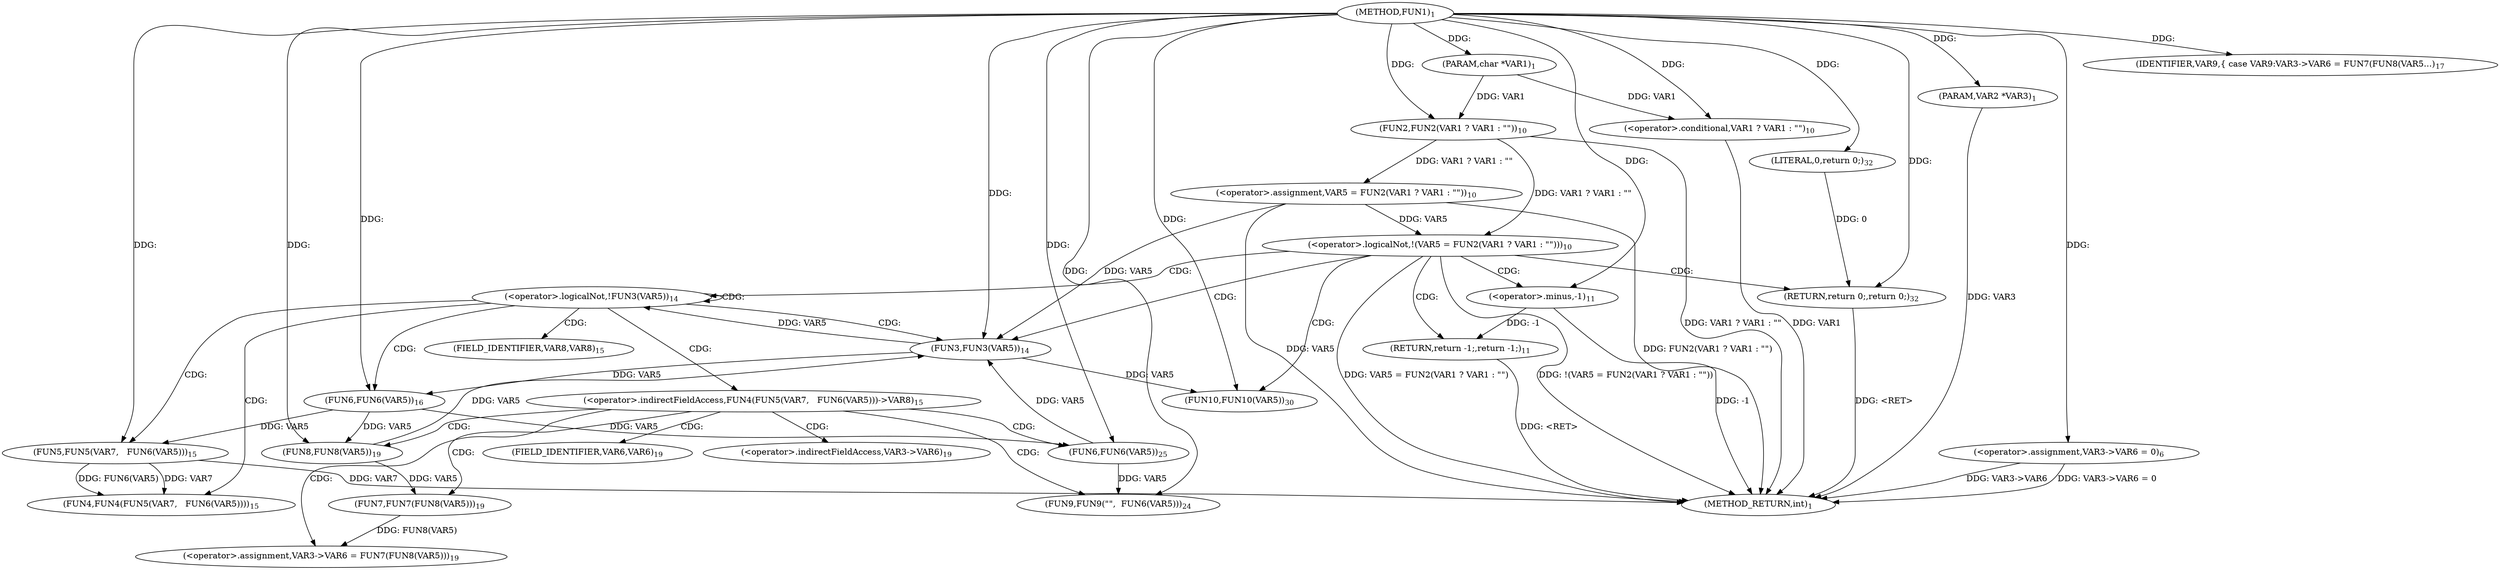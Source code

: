 digraph "FUN1" {  
"8" [label = <(METHOD,FUN1)<SUB>1</SUB>> ]
"65" [label = <(METHOD_RETURN,int)<SUB>1</SUB>> ]
"9" [label = <(PARAM,char *VAR1)<SUB>1</SUB>> ]
"10" [label = <(PARAM,VAR2 *VAR3)<SUB>1</SUB>> ]
"13" [label = <(&lt;operator&gt;.assignment,VAR3-&gt;VAR6 = 0)<SUB>6</SUB>> ]
"61" [label = <(FUN10,FUN10(VAR5))<SUB>30</SUB>> ]
"63" [label = <(RETURN,return 0;,return 0;)<SUB>32</SUB>> ]
"19" [label = <(&lt;operator&gt;.logicalNot,!(VAR5 = FUN2(VAR1 ? VAR1 : &quot;&quot;)))<SUB>10</SUB>> ]
"32" [label = <(&lt;operator&gt;.logicalNot,!FUN3(VAR5))<SUB>14</SUB>> ]
"64" [label = <(LITERAL,0,return 0;)<SUB>32</SUB>> ]
"28" [label = <(RETURN,return -1;,return -1;)<SUB>11</SUB>> ]
"20" [label = <(&lt;operator&gt;.assignment,VAR5 = FUN2(VAR1 ? VAR1 : &quot;&quot;))<SUB>10</SUB>> ]
"29" [label = <(&lt;operator&gt;.minus,-1)<SUB>11</SUB>> ]
"33" [label = <(FUN3,FUN3(VAR5))<SUB>14</SUB>> ]
"22" [label = <(FUN2,FUN2(VAR1 ? VAR1 : &quot;&quot;))<SUB>10</SUB>> ]
"46" [label = <(IDENTIFIER,VAR9,{
 		case VAR9:

			VAR3-&gt;VAR6 = FUN7(FUN8(VAR5...)<SUB>17</SUB>> ]
"47" [label = <(&lt;operator&gt;.assignment,VAR3-&gt;VAR6 = FUN7(FUN8(VAR5)))<SUB>19</SUB>> ]
"56" [label = <(FUN9,FUN9(&quot;&quot;,
			  FUN6(VAR5)))<SUB>24</SUB>> ]
"23" [label = <(&lt;operator&gt;.conditional,VAR1 ? VAR1 : &quot;&quot;)<SUB>10</SUB>> ]
"38" [label = <(FUN4,FUN4(FUN5(VAR7,
 		  FUN6(VAR5))))<SUB>15</SUB>> ]
"39" [label = <(FUN5,FUN5(VAR7,
 		  FUN6(VAR5)))<SUB>15</SUB>> ]
"51" [label = <(FUN7,FUN7(FUN8(VAR5)))<SUB>19</SUB>> ]
"58" [label = <(FUN6,FUN6(VAR5))<SUB>25</SUB>> ]
"41" [label = <(FUN6,FUN6(VAR5))<SUB>16</SUB>> ]
"52" [label = <(FUN8,FUN8(VAR5))<SUB>19</SUB>> ]
"37" [label = <(&lt;operator&gt;.indirectFieldAccess,FUN4(FUN5(VAR7,
 		  FUN6(VAR5)))-&gt;VAR8)<SUB>15</SUB>> ]
"43" [label = <(FIELD_IDENTIFIER,VAR8,VAR8)<SUB>15</SUB>> ]
"48" [label = <(&lt;operator&gt;.indirectFieldAccess,VAR3-&gt;VAR6)<SUB>19</SUB>> ]
"50" [label = <(FIELD_IDENTIFIER,VAR6,VAR6)<SUB>19</SUB>> ]
  "28" -> "65"  [ label = "DDG: &lt;RET&gt;"] 
  "63" -> "65"  [ label = "DDG: &lt;RET&gt;"] 
  "10" -> "65"  [ label = "DDG: VAR3"] 
  "13" -> "65"  [ label = "DDG: VAR3-&gt;VAR6"] 
  "13" -> "65"  [ label = "DDG: VAR3-&gt;VAR6 = 0"] 
  "20" -> "65"  [ label = "DDG: VAR5"] 
  "23" -> "65"  [ label = "DDG: VAR1"] 
  "22" -> "65"  [ label = "DDG: VAR1 ? VAR1 : &quot;&quot;"] 
  "20" -> "65"  [ label = "DDG: FUN2(VAR1 ? VAR1 : &quot;&quot;)"] 
  "19" -> "65"  [ label = "DDG: VAR5 = FUN2(VAR1 ? VAR1 : &quot;&quot;)"] 
  "19" -> "65"  [ label = "DDG: !(VAR5 = FUN2(VAR1 ? VAR1 : &quot;&quot;))"] 
  "29" -> "65"  [ label = "DDG: -1"] 
  "39" -> "65"  [ label = "DDG: VAR7"] 
  "8" -> "9"  [ label = "DDG: "] 
  "8" -> "10"  [ label = "DDG: "] 
  "8" -> "13"  [ label = "DDG: "] 
  "64" -> "63"  [ label = "DDG: 0"] 
  "8" -> "63"  [ label = "DDG: "] 
  "33" -> "61"  [ label = "DDG: VAR5"] 
  "8" -> "61"  [ label = "DDG: "] 
  "8" -> "64"  [ label = "DDG: "] 
  "20" -> "19"  [ label = "DDG: VAR5"] 
  "22" -> "19"  [ label = "DDG: VAR1 ? VAR1 : &quot;&quot;"] 
  "29" -> "28"  [ label = "DDG: -1"] 
  "33" -> "32"  [ label = "DDG: VAR5"] 
  "22" -> "20"  [ label = "DDG: VAR1 ? VAR1 : &quot;&quot;"] 
  "20" -> "33"  [ label = "DDG: VAR5"] 
  "58" -> "33"  [ label = "DDG: VAR5"] 
  "52" -> "33"  [ label = "DDG: VAR5"] 
  "8" -> "33"  [ label = "DDG: "] 
  "9" -> "22"  [ label = "DDG: VAR1"] 
  "8" -> "22"  [ label = "DDG: "] 
  "8" -> "29"  [ label = "DDG: "] 
  "8" -> "46"  [ label = "DDG: "] 
  "51" -> "47"  [ label = "DDG: FUN8(VAR5)"] 
  "9" -> "23"  [ label = "DDG: VAR1"] 
  "8" -> "23"  [ label = "DDG: "] 
  "39" -> "38"  [ label = "DDG: VAR7"] 
  "39" -> "38"  [ label = "DDG: FUN6(VAR5)"] 
  "8" -> "56"  [ label = "DDG: "] 
  "58" -> "56"  [ label = "DDG: VAR5"] 
  "8" -> "39"  [ label = "DDG: "] 
  "41" -> "39"  [ label = "DDG: VAR5"] 
  "52" -> "51"  [ label = "DDG: VAR5"] 
  "41" -> "58"  [ label = "DDG: VAR5"] 
  "8" -> "58"  [ label = "DDG: "] 
  "33" -> "41"  [ label = "DDG: VAR5"] 
  "8" -> "41"  [ label = "DDG: "] 
  "41" -> "52"  [ label = "DDG: VAR5"] 
  "8" -> "52"  [ label = "DDG: "] 
  "19" -> "32"  [ label = "CDG: "] 
  "19" -> "33"  [ label = "CDG: "] 
  "19" -> "61"  [ label = "CDG: "] 
  "19" -> "28"  [ label = "CDG: "] 
  "19" -> "63"  [ label = "CDG: "] 
  "19" -> "29"  [ label = "CDG: "] 
  "32" -> "32"  [ label = "CDG: "] 
  "32" -> "33"  [ label = "CDG: "] 
  "32" -> "37"  [ label = "CDG: "] 
  "32" -> "38"  [ label = "CDG: "] 
  "32" -> "41"  [ label = "CDG: "] 
  "32" -> "39"  [ label = "CDG: "] 
  "32" -> "43"  [ label = "CDG: "] 
  "37" -> "47"  [ label = "CDG: "] 
  "37" -> "48"  [ label = "CDG: "] 
  "37" -> "58"  [ label = "CDG: "] 
  "37" -> "51"  [ label = "CDG: "] 
  "37" -> "52"  [ label = "CDG: "] 
  "37" -> "56"  [ label = "CDG: "] 
  "37" -> "50"  [ label = "CDG: "] 
}
